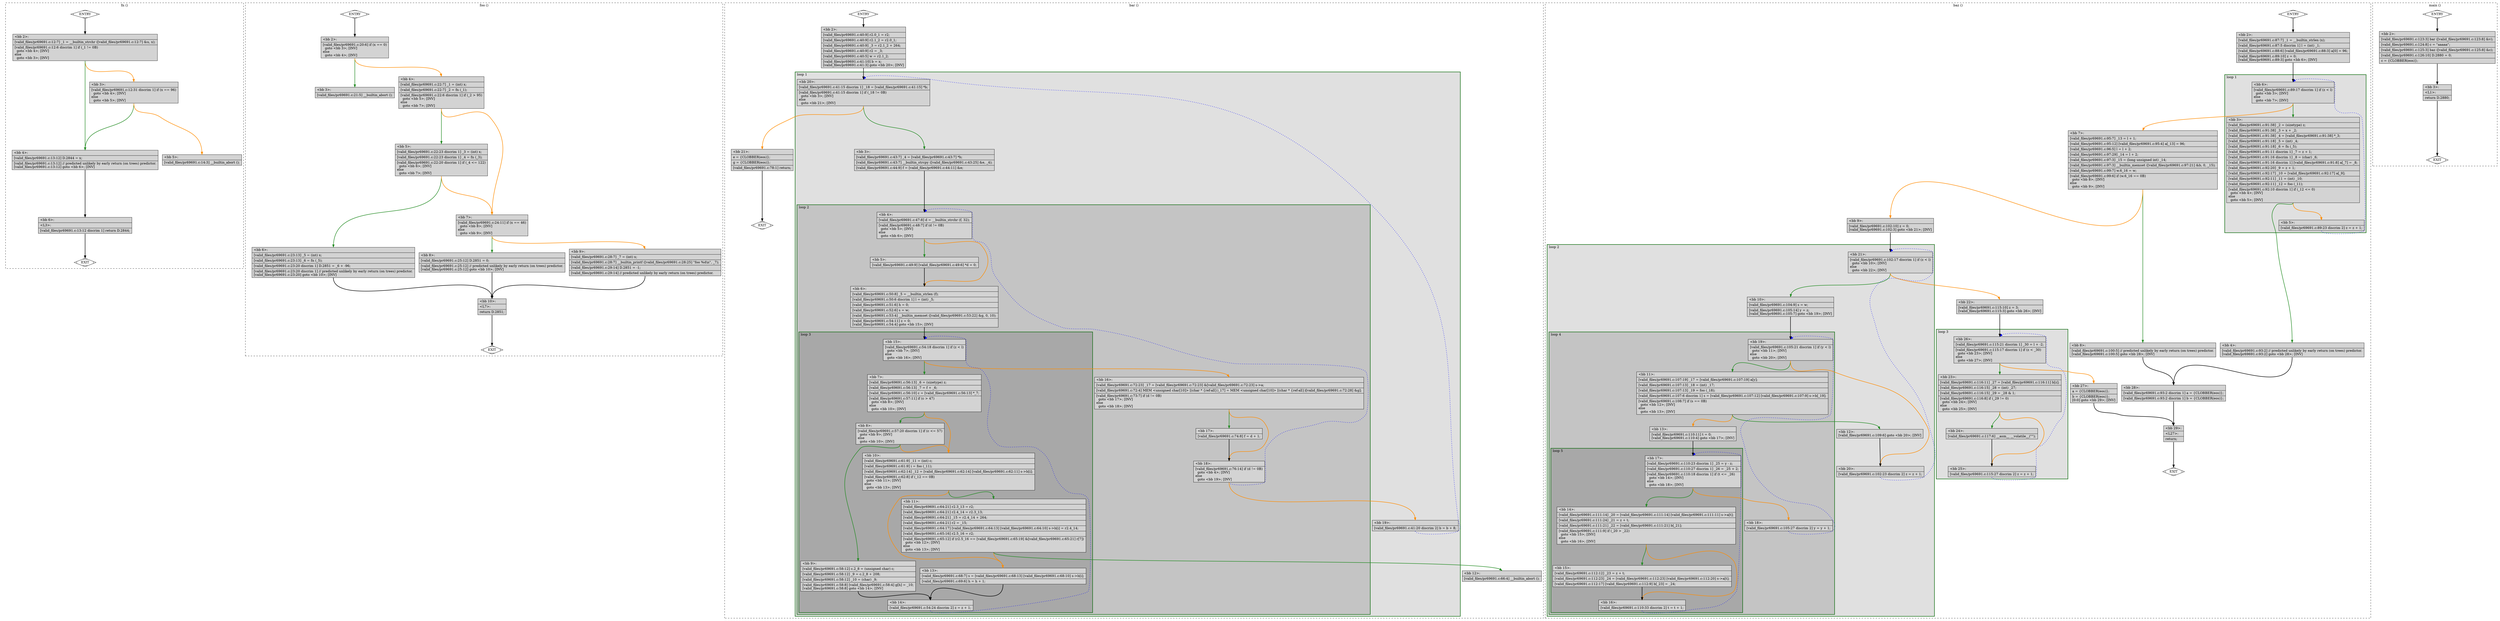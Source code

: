 digraph "a-pr69691.c.015t.cfg" {
overlap=false;
subgraph "cluster_fn" {
	style="dashed";
	color="black";
	label="fn ()";
	fn_0_basic_block_0 [shape=Mdiamond,style=filled,fillcolor=white,label="ENTRY"];

	fn_0_basic_block_1 [shape=Mdiamond,style=filled,fillcolor=white,label="EXIT"];

	fn_0_basic_block_2 [shape=record,style=filled,fillcolor=lightgrey,label="{\<bb\ 2\>:\l\
|[valid_files/pr69691.c:12:7]\ _1\ =\ __builtin_strchr\ ([valid_files/pr69691.c:12:7]\ &u,\ x);\l\
|[valid_files/pr69691.c:12:6\ discrim\ 1]\ if\ (_1\ !=\ 0B)\l\
\ \ goto\ \<bb\ 4\>;\ [INV]\l\
else\l\
\ \ goto\ \<bb\ 3\>;\ [INV]\l\
}"];

	fn_0_basic_block_3 [shape=record,style=filled,fillcolor=lightgrey,label="{\<bb\ 3\>:\l\
|[valid_files/pr69691.c:12:31\ discrim\ 1]\ if\ (x\ ==\ 96)\l\
\ \ goto\ \<bb\ 4\>;\ [INV]\l\
else\l\
\ \ goto\ \<bb\ 5\>;\ [INV]\l\
}"];

	fn_0_basic_block_4 [shape=record,style=filled,fillcolor=lightgrey,label="{\<bb\ 4\>:\l\
|[valid_files/pr69691.c:13:12]\ D.2844\ =\ x;\l\
|[valid_files/pr69691.c:13:12]\ //\ predicted\ unlikely\ by\ early\ return\ (on\ trees)\ predictor.\l\
[valid_files/pr69691.c:13:12]\ goto\ \<bb\ 6\>;\ [INV]\l\
}"];

	fn_0_basic_block_5 [shape=record,style=filled,fillcolor=lightgrey,label="{\<bb\ 5\>:\l\
|[valid_files/pr69691.c:14:3]\ __builtin_abort\ ();\l\
}"];

	fn_0_basic_block_6 [shape=record,style=filled,fillcolor=lightgrey,label="{\<bb\ 6\>:\l\
|\<L3\>:\l\
|[valid_files/pr69691.c:13:12\ discrim\ 1]\ return\ D.2844;\l\
}"];

	fn_0_basic_block_0:s -> fn_0_basic_block_2:n [style="solid,bold",color=black,weight=100,constraint=true];
	fn_0_basic_block_2:s -> fn_0_basic_block_4:n [style="solid,bold",color=forestgreen,weight=10,constraint=true];
	fn_0_basic_block_2:s -> fn_0_basic_block_3:n [style="solid,bold",color=darkorange,weight=10,constraint=true];
	fn_0_basic_block_3:s -> fn_0_basic_block_4:n [style="solid,bold",color=forestgreen,weight=10,constraint=true];
	fn_0_basic_block_3:s -> fn_0_basic_block_5:n [style="solid,bold",color=darkorange,weight=10,constraint=true];
	fn_0_basic_block_4:s -> fn_0_basic_block_6:n [style="solid,bold",color=black,weight=100,constraint=true];
	fn_0_basic_block_6:s -> fn_0_basic_block_1:n [style="solid,bold",color=black,weight=10,constraint=true];
	fn_0_basic_block_0:s -> fn_0_basic_block_1:n [style="invis",constraint=true];
}
subgraph "cluster_foo" {
	style="dashed";
	color="black";
	label="foo ()";
	fn_1_basic_block_0 [shape=Mdiamond,style=filled,fillcolor=white,label="ENTRY"];

	fn_1_basic_block_1 [shape=Mdiamond,style=filled,fillcolor=white,label="EXIT"];

	fn_1_basic_block_2 [shape=record,style=filled,fillcolor=lightgrey,label="{\<bb\ 2\>:\l\
|[valid_files/pr69691.c:20:6]\ if\ (x\ ==\ 0)\l\
\ \ goto\ \<bb\ 3\>;\ [INV]\l\
else\l\
\ \ goto\ \<bb\ 4\>;\ [INV]\l\
}"];

	fn_1_basic_block_3 [shape=record,style=filled,fillcolor=lightgrey,label="{\<bb\ 3\>:\l\
|[valid_files/pr69691.c:21:5]\ __builtin_abort\ ();\l\
}"];

	fn_1_basic_block_4 [shape=record,style=filled,fillcolor=lightgrey,label="{\<bb\ 4\>:\l\
|[valid_files/pr69691.c:22:7]\ _1\ =\ (int)\ x;\l\
|[valid_files/pr69691.c:22:7]\ _2\ =\ fn\ (_1);\l\
|[valid_files/pr69691.c:22:6\ discrim\ 1]\ if\ (_2\ \>\ 95)\l\
\ \ goto\ \<bb\ 5\>;\ [INV]\l\
else\l\
\ \ goto\ \<bb\ 7\>;\ [INV]\l\
}"];

	fn_1_basic_block_5 [shape=record,style=filled,fillcolor=lightgrey,label="{\<bb\ 5\>:\l\
|[valid_files/pr69691.c:22:23\ discrim\ 1]\ _3\ =\ (int)\ x;\l\
|[valid_files/pr69691.c:22:23\ discrim\ 1]\ _4\ =\ fn\ (_3);\l\
|[valid_files/pr69691.c:22:20\ discrim\ 1]\ if\ (_4\ \<=\ 122)\l\
\ \ goto\ \<bb\ 6\>;\ [INV]\l\
else\l\
\ \ goto\ \<bb\ 7\>;\ [INV]\l\
}"];

	fn_1_basic_block_6 [shape=record,style=filled,fillcolor=lightgrey,label="{\<bb\ 6\>:\l\
|[valid_files/pr69691.c:23:13]\ _5\ =\ (int)\ x;\l\
|[valid_files/pr69691.c:23:13]\ _6\ =\ fn\ (_5);\l\
|[valid_files/pr69691.c:23:20\ discrim\ 1]\ D.2851\ =\ _6\ +\ -96;\l\
|[valid_files/pr69691.c:23:20\ discrim\ 1]\ //\ predicted\ unlikely\ by\ early\ return\ (on\ trees)\ predictor.\l\
[valid_files/pr69691.c:23:20]\ goto\ \<bb\ 10\>;\ [INV]\l\
}"];

	fn_1_basic_block_7 [shape=record,style=filled,fillcolor=lightgrey,label="{\<bb\ 7\>:\l\
|[valid_files/pr69691.c:24:11]\ if\ (x\ ==\ 46)\l\
\ \ goto\ \<bb\ 8\>;\ [INV]\l\
else\l\
\ \ goto\ \<bb\ 9\>;\ [INV]\l\
}"];

	fn_1_basic_block_8 [shape=record,style=filled,fillcolor=lightgrey,label="{\<bb\ 8\>:\l\
|[valid_files/pr69691.c:25:12]\ D.2851\ =\ 0;\l\
|[valid_files/pr69691.c:25:12]\ //\ predicted\ unlikely\ by\ early\ return\ (on\ trees)\ predictor.\l\
[valid_files/pr69691.c:25:12]\ goto\ \<bb\ 10\>;\ [INV]\l\
}"];

	fn_1_basic_block_9 [shape=record,style=filled,fillcolor=lightgrey,label="{\<bb\ 9\>:\l\
|[valid_files/pr69691.c:28:7]\ _7\ =\ (int)\ x;\l\
|[valid_files/pr69691.c:28:7]\ __builtin_printf\ ([valid_files/pr69691.c:28:25]\ \"foo\ %d\\n\",\ _7);\l\
|[valid_files/pr69691.c:29:14]\ D.2851\ =\ -1;\l\
|[valid_files/pr69691.c:29:14]\ //\ predicted\ unlikely\ by\ early\ return\ (on\ trees)\ predictor.\l\
}"];

	fn_1_basic_block_10 [shape=record,style=filled,fillcolor=lightgrey,label="{\<bb\ 10\>:\l\
|\<L7\>:\l\
|return\ D.2851;\l\
}"];

	fn_1_basic_block_0:s -> fn_1_basic_block_2:n [style="solid,bold",color=black,weight=100,constraint=true];
	fn_1_basic_block_2:s -> fn_1_basic_block_3:n [style="solid,bold",color=forestgreen,weight=10,constraint=true];
	fn_1_basic_block_2:s -> fn_1_basic_block_4:n [style="solid,bold",color=darkorange,weight=10,constraint=true];
	fn_1_basic_block_4:s -> fn_1_basic_block_5:n [style="solid,bold",color=forestgreen,weight=10,constraint=true];
	fn_1_basic_block_4:s -> fn_1_basic_block_7:n [style="solid,bold",color=darkorange,weight=10,constraint=true];
	fn_1_basic_block_5:s -> fn_1_basic_block_6:n [style="solid,bold",color=forestgreen,weight=10,constraint=true];
	fn_1_basic_block_5:s -> fn_1_basic_block_7:n [style="solid,bold",color=darkorange,weight=10,constraint=true];
	fn_1_basic_block_6:s -> fn_1_basic_block_10:n [style="solid,bold",color=black,weight=100,constraint=true];
	fn_1_basic_block_7:s -> fn_1_basic_block_8:n [style="solid,bold",color=forestgreen,weight=10,constraint=true];
	fn_1_basic_block_7:s -> fn_1_basic_block_9:n [style="solid,bold",color=darkorange,weight=10,constraint=true];
	fn_1_basic_block_8:s -> fn_1_basic_block_10:n [style="solid,bold",color=black,weight=100,constraint=true];
	fn_1_basic_block_9:s -> fn_1_basic_block_10:n [style="solid,bold",color=black,weight=100,constraint=true];
	fn_1_basic_block_10:s -> fn_1_basic_block_1:n [style="solid,bold",color=black,weight=10,constraint=true];
	fn_1_basic_block_0:s -> fn_1_basic_block_1:n [style="invis",constraint=true];
}
subgraph "cluster_bar" {
	style="dashed";
	color="black";
	label="bar ()";
	subgraph cluster_2_1 {
	style="filled";
	color="darkgreen";
	fillcolor="grey88";
	label="loop 1";
	labeljust=l;
	penwidth=2;
	subgraph cluster_2_2 {
	style="filled";
	color="darkgreen";
	fillcolor="grey77";
	label="loop 2";
	labeljust=l;
	penwidth=2;
	subgraph cluster_2_3 {
	style="filled";
	color="darkgreen";
	fillcolor="grey66";
	label="loop 3";
	labeljust=l;
	penwidth=2;
	fn_2_basic_block_15 [shape=record,style=filled,fillcolor=lightgrey,label="{\<bb\ 15\>:\l\
|[valid_files/pr69691.c:54:18\ discrim\ 1]\ if\ (z\ \<\ l)\l\
\ \ goto\ \<bb\ 7\>;\ [INV]\l\
else\l\
\ \ goto\ \<bb\ 16\>;\ [INV]\l\
}"];

	fn_2_basic_block_7 [shape=record,style=filled,fillcolor=lightgrey,label="{\<bb\ 7\>:\l\
|[valid_files/pr69691.c:56:13]\ _6\ =\ (sizetype)\ z;\l\
|[valid_files/pr69691.c:56:13]\ _7\ =\ f\ +\ _6;\l\
|[valid_files/pr69691.c:56:10]\ c\ =\ [valid_files/pr69691.c:56:13]\ *_7;\l\
|[valid_files/pr69691.c:57:11]\ if\ (c\ \>\ 47)\l\
\ \ goto\ \<bb\ 8\>;\ [INV]\l\
else\l\
\ \ goto\ \<bb\ 10\>;\ [INV]\l\
}"];

	fn_2_basic_block_8 [shape=record,style=filled,fillcolor=lightgrey,label="{\<bb\ 8\>:\l\
|[valid_files/pr69691.c:57:20\ discrim\ 1]\ if\ (c\ \<=\ 57)\l\
\ \ goto\ \<bb\ 9\>;\ [INV]\l\
else\l\
\ \ goto\ \<bb\ 10\>;\ [INV]\l\
}"];

	fn_2_basic_block_10 [shape=record,style=filled,fillcolor=lightgrey,label="{\<bb\ 10\>:\l\
|[valid_files/pr69691.c:61:9]\ _11\ =\ (int)\ c;\l\
|[valid_files/pr69691.c:61:9]\ i\ =\ foo\ (_11);\l\
|[valid_files/pr69691.c:62:14]\ _12\ =\ [valid_files/pr69691.c:62:14]\ [valid_files/pr69691.c:62:11]\ s-\>b[i];\l\
|[valid_files/pr69691.c:62:8]\ if\ (_12\ ==\ 0B)\l\
\ \ goto\ \<bb\ 11\>;\ [INV]\l\
else\l\
\ \ goto\ \<bb\ 13\>;\ [INV]\l\
}"];

	fn_2_basic_block_9 [shape=record,style=filled,fillcolor=lightgrey,label="{\<bb\ 9\>:\l\
|[valid_files/pr69691.c:58:12]\ c.2_8\ =\ (unsigned\ char)\ c;\l\
|[valid_files/pr69691.c:58:12]\ _9\ =\ c.2_8\ +\ 208;\l\
|[valid_files/pr69691.c:58:12]\ _10\ =\ (char)\ _9;\l\
|[valid_files/pr69691.c:58:8]\ [valid_files/pr69691.c:58:4]\ g[h]\ =\ _10;\l\
[valid_files/pr69691.c:58:8]\ goto\ \<bb\ 14\>;\ [INV]\l\
}"];

	fn_2_basic_block_11 [shape=record,style=filled,fillcolor=lightgrey,label="{\<bb\ 11\>:\l\
|[valid_files/pr69691.c:64:21]\ r2.3_13\ =\ r2;\l\
|[valid_files/pr69691.c:64:21]\ r2.4_14\ =\ r2.3_13;\l\
|[valid_files/pr69691.c:64:21]\ _15\ =\ r2.4_14\ +\ 264;\l\
|[valid_files/pr69691.c:64:21]\ r2\ =\ _15;\l\
|[valid_files/pr69691.c:64:17]\ [valid_files/pr69691.c:64:13]\ [valid_files/pr69691.c:64:10]\ s-\>b[i]\ =\ r2.4_14;\l\
|[valid_files/pr69691.c:65:16]\ r2.5_16\ =\ r2;\l\
|[valid_files/pr69691.c:65:12]\ if\ (r2.5_16\ ==\ [valid_files/pr69691.c:65:19]\ &[valid_files/pr69691.c:65:21]\ r[7])\l\
\ \ goto\ \<bb\ 12\>;\ [INV]\l\
else\l\
\ \ goto\ \<bb\ 13\>;\ [INV]\l\
}"];

	fn_2_basic_block_13 [shape=record,style=filled,fillcolor=lightgrey,label="{\<bb\ 13\>:\l\
|[valid_files/pr69691.c:68:7]\ s\ =\ [valid_files/pr69691.c:68:13]\ [valid_files/pr69691.c:68:10]\ s-\>b[i];\l\
|[valid_files/pr69691.c:69:6]\ h\ =\ h\ +\ 1;\l\
}"];

	fn_2_basic_block_14 [shape=record,style=filled,fillcolor=lightgrey,label="{\<bb\ 14\>:\l\
|[valid_files/pr69691.c:54:24\ discrim\ 2]\ z\ =\ z\ +\ 1;\l\
}"];

	}
	fn_2_basic_block_4 [shape=record,style=filled,fillcolor=lightgrey,label="{\<bb\ 4\>:\l\
|[valid_files/pr69691.c:47:8]\ d\ =\ __builtin_strchr\ (f,\ 32);\l\
|[valid_files/pr69691.c:48:7]\ if\ (d\ !=\ 0B)\l\
\ \ goto\ \<bb\ 5\>;\ [INV]\l\
else\l\
\ \ goto\ \<bb\ 6\>;\ [INV]\l\
}"];

	fn_2_basic_block_5 [shape=record,style=filled,fillcolor=lightgrey,label="{\<bb\ 5\>:\l\
|[valid_files/pr69691.c:49:9]\ [valid_files/pr69691.c:49:6]\ *d\ =\ 0;\l\
}"];

	fn_2_basic_block_6 [shape=record,style=filled,fillcolor=lightgrey,label="{\<bb\ 6\>:\l\
|[valid_files/pr69691.c:50:8]\ _5\ =\ __builtin_strlen\ (f);\l\
|[valid_files/pr69691.c:50:6\ discrim\ 1]\ l\ =\ (int)\ _5;\l\
|[valid_files/pr69691.c:51:6]\ h\ =\ 0;\l\
|[valid_files/pr69691.c:52:6]\ s\ =\ w;\l\
|[valid_files/pr69691.c:53:4]\ __builtin_memset\ ([valid_files/pr69691.c:53:22]\ &g,\ 0,\ 10);\l\
|[valid_files/pr69691.c:54:11]\ z\ =\ 0;\l\
[valid_files/pr69691.c:54:4]\ goto\ \<bb\ 15\>;\ [INV]\l\
}"];

	fn_2_basic_block_16 [shape=record,style=filled,fillcolor=lightgrey,label="{\<bb\ 16\>:\l\
|[valid_files/pr69691.c:72:23]\ _17\ =\ [valid_files/pr69691.c:72:23]\ &[valid_files/pr69691.c:72:23]\ s-\>a;\l\
|[valid_files/pr69691.c:72:4]\ MEM\ \<unsigned\ char[10]\>\ [(char\ *\ \{ref-all\})_17]\ =\ MEM\ \<unsigned\ char[10]\>\ [(char\ *\ \{ref-all\})[valid_files/pr69691.c:72:28]\ &g];\l\
|[valid_files/pr69691.c:73:7]\ if\ (d\ !=\ 0B)\l\
\ \ goto\ \<bb\ 17\>;\ [INV]\l\
else\l\
\ \ goto\ \<bb\ 18\>;\ [INV]\l\
}"];

	fn_2_basic_block_17 [shape=record,style=filled,fillcolor=lightgrey,label="{\<bb\ 17\>:\l\
|[valid_files/pr69691.c:74:8]\ f\ =\ d\ +\ 1;\l\
}"];

	fn_2_basic_block_18 [shape=record,style=filled,fillcolor=lightgrey,label="{\<bb\ 18\>:\l\
|[valid_files/pr69691.c:76:14]\ if\ (d\ !=\ 0B)\l\
\ \ goto\ \<bb\ 4\>;\ [INV]\l\
else\l\
\ \ goto\ \<bb\ 19\>;\ [INV]\l\
}"];

	}
	fn_2_basic_block_20 [shape=record,style=filled,fillcolor=lightgrey,label="{\<bb\ 20\>:\l\
|[valid_files/pr69691.c:41:15\ discrim\ 1]\ _18\ =\ [valid_files/pr69691.c:41:15]\ *b;\l\
|[valid_files/pr69691.c:41:15\ discrim\ 1]\ if\ (_18\ !=\ 0B)\l\
\ \ goto\ \<bb\ 3\>;\ [INV]\l\
else\l\
\ \ goto\ \<bb\ 21\>;\ [INV]\l\
}"];

	fn_2_basic_block_3 [shape=record,style=filled,fillcolor=lightgrey,label="{\<bb\ 3\>:\l\
|[valid_files/pr69691.c:43:7]\ _4\ =\ [valid_files/pr69691.c:43:7]\ *b;\l\
|[valid_files/pr69691.c:43:7]\ __builtin_strcpy\ ([valid_files/pr69691.c:43:25]\ &e,\ _4);\l\
|[valid_files/pr69691.c:44:9]\ f\ =\ [valid_files/pr69691.c:44:11]\ &e;\l\
}"];

	fn_2_basic_block_19 [shape=record,style=filled,fillcolor=lightgrey,label="{\<bb\ 19\>:\l\
|[valid_files/pr69691.c:41:20\ discrim\ 2]\ b\ =\ b\ +\ 8;\l\
}"];

	}
	fn_2_basic_block_0 [shape=Mdiamond,style=filled,fillcolor=white,label="ENTRY"];

	fn_2_basic_block_1 [shape=Mdiamond,style=filled,fillcolor=white,label="EXIT"];

	fn_2_basic_block_2 [shape=record,style=filled,fillcolor=lightgrey,label="{\<bb\ 2\>:\l\
|[valid_files/pr69691.c:40:9]\ r2.0_1\ =\ r2;\l\
|[valid_files/pr69691.c:40:9]\ r2.1_2\ =\ r2.0_1;\l\
|[valid_files/pr69691.c:40:9]\ _3\ =\ r2.1_2\ +\ 264;\l\
|[valid_files/pr69691.c:40:9]\ r2\ =\ _3;\l\
|[valid_files/pr69691.c:40:5]\ w\ =\ r2.1_2;\l\
|[valid_files/pr69691.c:41:10]\ b\ =\ x;\l\
[valid_files/pr69691.c:41:3]\ goto\ \<bb\ 20\>;\ [INV]\l\
}"];

	fn_2_basic_block_12 [shape=record,style=filled,fillcolor=lightgrey,label="{\<bb\ 12\>:\l\
|[valid_files/pr69691.c:66:4]\ __builtin_abort\ ();\l\
}"];

	fn_2_basic_block_21 [shape=record,style=filled,fillcolor=lightgrey,label="{\<bb\ 21\>:\l\
|e\ =\ \{CLOBBER(eos)\};\l\
|g\ =\ \{CLOBBER(eos)\};\l\
|[valid_files/pr69691.c:78:1]\ return;\l\
}"];

	fn_2_basic_block_0:s -> fn_2_basic_block_2:n [style="solid,bold",color=black,weight=100,constraint=true];
	fn_2_basic_block_2:s -> fn_2_basic_block_20:n [style="solid,bold",color=black,weight=100,constraint=true];
	fn_2_basic_block_3:s -> fn_2_basic_block_4:n [style="solid,bold",color=black,weight=100,constraint=true];
	fn_2_basic_block_4:s -> fn_2_basic_block_5:n [style="solid,bold",color=forestgreen,weight=10,constraint=true];
	fn_2_basic_block_4:s -> fn_2_basic_block_6:n [style="solid,bold",color=darkorange,weight=10,constraint=true];
	fn_2_basic_block_5:s -> fn_2_basic_block_6:n [style="solid,bold",color=black,weight=100,constraint=true];
	fn_2_basic_block_6:s -> fn_2_basic_block_15:n [style="solid,bold",color=black,weight=100,constraint=true];
	fn_2_basic_block_7:s -> fn_2_basic_block_8:n [style="solid,bold",color=forestgreen,weight=10,constraint=true];
	fn_2_basic_block_7:s -> fn_2_basic_block_10:n [style="solid,bold",color=darkorange,weight=10,constraint=true];
	fn_2_basic_block_8:s -> fn_2_basic_block_9:n [style="solid,bold",color=forestgreen,weight=10,constraint=true];
	fn_2_basic_block_8:s -> fn_2_basic_block_10:n [style="solid,bold",color=darkorange,weight=10,constraint=true];
	fn_2_basic_block_9:s -> fn_2_basic_block_14:n [style="solid,bold",color=black,weight=100,constraint=true];
	fn_2_basic_block_10:s -> fn_2_basic_block_11:n [style="solid,bold",color=forestgreen,weight=10,constraint=true];
	fn_2_basic_block_10:s -> fn_2_basic_block_13:n [style="solid,bold",color=darkorange,weight=10,constraint=true];
	fn_2_basic_block_11:s -> fn_2_basic_block_12:n [style="solid,bold",color=forestgreen,weight=10,constraint=true];
	fn_2_basic_block_11:s -> fn_2_basic_block_13:n [style="solid,bold",color=darkorange,weight=10,constraint=true];
	fn_2_basic_block_13:s -> fn_2_basic_block_14:n [style="solid,bold",color=black,weight=100,constraint=true];
	fn_2_basic_block_14:s -> fn_2_basic_block_15:n [style="dotted,bold",color=blue,weight=10,constraint=false];
	fn_2_basic_block_15:s -> fn_2_basic_block_7:n [style="solid,bold",color=forestgreen,weight=10,constraint=true];
	fn_2_basic_block_15:s -> fn_2_basic_block_16:n [style="solid,bold",color=darkorange,weight=10,constraint=true];
	fn_2_basic_block_16:s -> fn_2_basic_block_17:n [style="solid,bold",color=forestgreen,weight=10,constraint=true];
	fn_2_basic_block_16:s -> fn_2_basic_block_18:n [style="solid,bold",color=darkorange,weight=10,constraint=true];
	fn_2_basic_block_17:s -> fn_2_basic_block_18:n [style="solid,bold",color=black,weight=100,constraint=true];
	fn_2_basic_block_18:s -> fn_2_basic_block_4:n [style="dotted,bold",color=blue,weight=10,constraint=false];
	fn_2_basic_block_18:s -> fn_2_basic_block_19:n [style="solid,bold",color=darkorange,weight=10,constraint=true];
	fn_2_basic_block_19:s -> fn_2_basic_block_20:n [style="dotted,bold",color=blue,weight=10,constraint=false];
	fn_2_basic_block_20:s -> fn_2_basic_block_3:n [style="solid,bold",color=forestgreen,weight=10,constraint=true];
	fn_2_basic_block_20:s -> fn_2_basic_block_21:n [style="solid,bold",color=darkorange,weight=10,constraint=true];
	fn_2_basic_block_21:s -> fn_2_basic_block_1:n [style="solid,bold",color=black,weight=10,constraint=true];
	fn_2_basic_block_0:s -> fn_2_basic_block_1:n [style="invis",constraint=true];
}
subgraph "cluster_baz" {
	style="dashed";
	color="black";
	label="baz ()";
	subgraph cluster_3_3 {
	style="filled";
	color="darkgreen";
	fillcolor="grey88";
	label="loop 3";
	labeljust=l;
	penwidth=2;
	fn_3_basic_block_26 [shape=record,style=filled,fillcolor=lightgrey,label="{\<bb\ 26\>:\l\
|[valid_files/pr69691.c:115:21\ discrim\ 1]\ _30\ =\ l\ +\ -2;\l\
|[valid_files/pr69691.c:115:17\ discrim\ 1]\ if\ (z\ \<\ _30)\l\
\ \ goto\ \<bb\ 23\>;\ [INV]\l\
else\l\
\ \ goto\ \<bb\ 27\>;\ [INV]\l\
}"];

	fn_3_basic_block_23 [shape=record,style=filled,fillcolor=lightgrey,label="{\<bb\ 23\>:\l\
|[valid_files/pr69691.c:116:11]\ _27\ =\ [valid_files/pr69691.c:116:11]\ b[z];\l\
|[valid_files/pr69691.c:116:15]\ _28\ =\ (int)\ _27;\l\
|[valid_files/pr69691.c:116:15]\ _29\ =\ _28\ &\ 1;\l\
|[valid_files/pr69691.c:116:8]\ if\ (_29\ !=\ 0)\l\
\ \ goto\ \<bb\ 24\>;\ [INV]\l\
else\l\
\ \ goto\ \<bb\ 25\>;\ [INV]\l\
}"];

	fn_3_basic_block_24 [shape=record,style=filled,fillcolor=lightgrey,label="{\<bb\ 24\>:\l\
|[valid_files/pr69691.c:117:6]\ __asm__\ __volatile__(\"\");\l\
}"];

	fn_3_basic_block_25 [shape=record,style=filled,fillcolor=lightgrey,label="{\<bb\ 25\>:\l\
|[valid_files/pr69691.c:115:27\ discrim\ 2]\ z\ =\ z\ +\ 1;\l\
}"];

	}
	subgraph cluster_3_2 {
	style="filled";
	color="darkgreen";
	fillcolor="grey88";
	label="loop 2";
	labeljust=l;
	penwidth=2;
	subgraph cluster_3_4 {
	style="filled";
	color="darkgreen";
	fillcolor="grey77";
	label="loop 4";
	labeljust=l;
	penwidth=2;
	subgraph cluster_3_5 {
	style="filled";
	color="darkgreen";
	fillcolor="grey66";
	label="loop 5";
	labeljust=l;
	penwidth=2;
	fn_3_basic_block_17 [shape=record,style=filled,fillcolor=lightgrey,label="{\<bb\ 17\>:\l\
|[valid_files/pr69691.c:110:23\ discrim\ 1]\ _25\ =\ y\ -\ z;\l\
|[valid_files/pr69691.c:110:27\ discrim\ 1]\ _26\ =\ _25\ +\ 2;\l\
|[valid_files/pr69691.c:110:18\ discrim\ 1]\ if\ (t\ \<=\ _26)\l\
\ \ goto\ \<bb\ 14\>;\ [INV]\l\
else\l\
\ \ goto\ \<bb\ 18\>;\ [INV]\l\
}"];

	fn_3_basic_block_14 [shape=record,style=filled,fillcolor=lightgrey,label="{\<bb\ 14\>:\l\
|[valid_files/pr69691.c:111:14]\ _20\ =\ [valid_files/pr69691.c:111:14]\ [valid_files/pr69691.c:111:11]\ s-\>a[t];\l\
|[valid_files/pr69691.c:111:24]\ _21\ =\ z\ +\ t;\l\
|[valid_files/pr69691.c:111:21]\ _22\ =\ [valid_files/pr69691.c:111:21]\ b[_21];\l\
|[valid_files/pr69691.c:111:9]\ if\ (_20\ \>\ _22)\l\
\ \ goto\ \<bb\ 15\>;\ [INV]\l\
else\l\
\ \ goto\ \<bb\ 16\>;\ [INV]\l\
}"];

	fn_3_basic_block_15 [shape=record,style=filled,fillcolor=lightgrey,label="{\<bb\ 15\>:\l\
|[valid_files/pr69691.c:112:12]\ _23\ =\ z\ +\ t;\l\
|[valid_files/pr69691.c:112:23]\ _24\ =\ [valid_files/pr69691.c:112:23]\ [valid_files/pr69691.c:112:20]\ s-\>a[t];\l\
|[valid_files/pr69691.c:112:17]\ [valid_files/pr69691.c:112:9]\ b[_23]\ =\ _24;\l\
}"];

	fn_3_basic_block_16 [shape=record,style=filled,fillcolor=lightgrey,label="{\<bb\ 16\>:\l\
|[valid_files/pr69691.c:110:33\ discrim\ 2]\ t\ =\ t\ +\ 1;\l\
}"];

	}
	fn_3_basic_block_19 [shape=record,style=filled,fillcolor=lightgrey,label="{\<bb\ 19\>:\l\
|[valid_files/pr69691.c:105:21\ discrim\ 1]\ if\ (y\ \<\ l)\l\
\ \ goto\ \<bb\ 11\>;\ [INV]\l\
else\l\
\ \ goto\ \<bb\ 20\>;\ [INV]\l\
}"];

	fn_3_basic_block_11 [shape=record,style=filled,fillcolor=lightgrey,label="{\<bb\ 11\>:\l\
|[valid_files/pr69691.c:107:19]\ _17\ =\ [valid_files/pr69691.c:107:19]\ a[y];\l\
|[valid_files/pr69691.c:107:13]\ _18\ =\ (int)\ _17;\l\
|[valid_files/pr69691.c:107:13]\ _19\ =\ foo\ (_18);\l\
|[valid_files/pr69691.c:107:6\ discrim\ 1]\ s\ =\ [valid_files/pr69691.c:107:12]\ [valid_files/pr69691.c:107:9]\ s-\>b[_19];\l\
|[valid_files/pr69691.c:108:7]\ if\ (s\ ==\ 0B)\l\
\ \ goto\ \<bb\ 12\>;\ [INV]\l\
else\l\
\ \ goto\ \<bb\ 13\>;\ [INV]\l\
}"];

	fn_3_basic_block_13 [shape=record,style=filled,fillcolor=lightgrey,label="{\<bb\ 13\>:\l\
|[valid_files/pr69691.c:110:11]\ t\ =\ 0;\l\
[valid_files/pr69691.c:110:4]\ goto\ \<bb\ 17\>;\ [INV]\l\
}"];

	fn_3_basic_block_18 [shape=record,style=filled,fillcolor=lightgrey,label="{\<bb\ 18\>:\l\
|[valid_files/pr69691.c:105:27\ discrim\ 2]\ y\ =\ y\ +\ 1;\l\
}"];

	}
	fn_3_basic_block_21 [shape=record,style=filled,fillcolor=lightgrey,label="{\<bb\ 21\>:\l\
|[valid_files/pr69691.c:102:17\ discrim\ 1]\ if\ (z\ \<\ l)\l\
\ \ goto\ \<bb\ 10\>;\ [INV]\l\
else\l\
\ \ goto\ \<bb\ 22\>;\ [INV]\l\
}"];

	fn_3_basic_block_10 [shape=record,style=filled,fillcolor=lightgrey,label="{\<bb\ 10\>:\l\
|[valid_files/pr69691.c:104:9]\ s\ =\ w;\l\
|[valid_files/pr69691.c:105:14]\ y\ =\ z;\l\
[valid_files/pr69691.c:105:7]\ goto\ \<bb\ 19\>;\ [INV]\l\
}"];

	fn_3_basic_block_20 [shape=record,style=filled,fillcolor=lightgrey,label="{\<bb\ 20\>:\l\
|[valid_files/pr69691.c:102:23\ discrim\ 2]\ z\ =\ z\ +\ 1;\l\
}"];

	fn_3_basic_block_12 [shape=record,style=filled,fillcolor=lightgrey,label="{\<bb\ 12\>:\l\
[valid_files/pr69691.c:109:6]\ goto\ \<bb\ 20\>;\ [INV]\l\
}"];

	}
	subgraph cluster_3_1 {
	style="filled";
	color="darkgreen";
	fillcolor="grey88";
	label="loop 1";
	labeljust=l;
	penwidth=2;
	fn_3_basic_block_6 [shape=record,style=filled,fillcolor=lightgrey,label="{\<bb\ 6\>:\l\
|[valid_files/pr69691.c:89:17\ discrim\ 1]\ if\ (z\ \<\ l)\l\
\ \ goto\ \<bb\ 3\>;\ [INV]\l\
else\l\
\ \ goto\ \<bb\ 7\>;\ [INV]\l\
}"];

	fn_3_basic_block_3 [shape=record,style=filled,fillcolor=lightgrey,label="{\<bb\ 3\>:\l\
|[valid_files/pr69691.c:91:38]\ _2\ =\ (sizetype)\ z;\l\
|[valid_files/pr69691.c:91:38]\ _3\ =\ x\ +\ _2;\l\
|[valid_files/pr69691.c:91:38]\ _4\ =\ [valid_files/pr69691.c:91:38]\ *_3;\l\
|[valid_files/pr69691.c:91:18]\ _5\ =\ (int)\ _4;\l\
|[valid_files/pr69691.c:91:18]\ _6\ =\ fn\ (_5);\l\
|[valid_files/pr69691.c:91:11\ discrim\ 1]\ _7\ =\ z\ +\ 1;\l\
|[valid_files/pr69691.c:91:16\ discrim\ 1]\ _8\ =\ (char)\ _6;\l\
|[valid_files/pr69691.c:91:16\ discrim\ 1]\ [valid_files/pr69691.c:91:8]\ a[_7]\ =\ _8;\l\
|[valid_files/pr69691.c:92:20]\ _9\ =\ z\ +\ 1;\l\
|[valid_files/pr69691.c:92:17]\ _10\ =\ [valid_files/pr69691.c:92:17]\ a[_9];\l\
|[valid_files/pr69691.c:92:11]\ _11\ =\ (int)\ _10;\l\
|[valid_files/pr69691.c:92:11]\ _12\ =\ foo\ (_11);\l\
|[valid_files/pr69691.c:92:10\ discrim\ 1]\ if\ (_12\ \<=\ 0)\l\
\ \ goto\ \<bb\ 4\>;\ [INV]\l\
else\l\
\ \ goto\ \<bb\ 5\>;\ [INV]\l\
}"];

	fn_3_basic_block_5 [shape=record,style=filled,fillcolor=lightgrey,label="{\<bb\ 5\>:\l\
|[valid_files/pr69691.c:89:23\ discrim\ 2]\ z\ =\ z\ +\ 1;\l\
}"];

	}
	fn_3_basic_block_0 [shape=Mdiamond,style=filled,fillcolor=white,label="ENTRY"];

	fn_3_basic_block_1 [shape=Mdiamond,style=filled,fillcolor=white,label="EXIT"];

	fn_3_basic_block_2 [shape=record,style=filled,fillcolor=lightgrey,label="{\<bb\ 2\>:\l\
|[valid_files/pr69691.c:87:7]\ _1\ =\ __builtin_strlen\ (x);\l\
|[valid_files/pr69691.c:87:5\ discrim\ 1]\ l\ =\ (int)\ _1;\l\
|[valid_files/pr69691.c:88:6]\ [valid_files/pr69691.c:88:3]\ a[0]\ =\ 96;\l\
|[valid_files/pr69691.c:89:10]\ z\ =\ 0;\l\
[valid_files/pr69691.c:89:3]\ goto\ \<bb\ 6\>;\ [INV]\l\
}"];

	fn_3_basic_block_4 [shape=record,style=filled,fillcolor=lightgrey,label="{\<bb\ 4\>:\l\
|[valid_files/pr69691.c:93:2]\ //\ predicted\ unlikely\ by\ early\ return\ (on\ trees)\ predictor.\l\
[valid_files/pr69691.c:93:2]\ goto\ \<bb\ 28\>;\ [INV]\l\
}"];

	fn_3_basic_block_7 [shape=record,style=filled,fillcolor=lightgrey,label="{\<bb\ 7\>:\l\
|[valid_files/pr69691.c:95:7]\ _13\ =\ l\ +\ 1;\l\
|[valid_files/pr69691.c:95:12]\ [valid_files/pr69691.c:95:4]\ a[_13]\ =\ 96;\l\
|[valid_files/pr69691.c:96:5]\ l\ =\ l\ +\ 2;\l\
|[valid_files/pr69691.c:97:29]\ _14\ =\ l\ +\ 2;\l\
|[valid_files/pr69691.c:97:3]\ _15\ =\ (long\ unsigned\ int)\ _14;\l\
|[valid_files/pr69691.c:97:3]\ __builtin_memset\ ([valid_files/pr69691.c:97:21]\ &b,\ 0,\ _15);\l\
|[valid_files/pr69691.c:99:7]\ w.6_16\ =\ w;\l\
|[valid_files/pr69691.c:99:6]\ if\ (w.6_16\ ==\ 0B)\l\
\ \ goto\ \<bb\ 8\>;\ [INV]\l\
else\l\
\ \ goto\ \<bb\ 9\>;\ [INV]\l\
}"];

	fn_3_basic_block_8 [shape=record,style=filled,fillcolor=lightgrey,label="{\<bb\ 8\>:\l\
|[valid_files/pr69691.c:100:5]\ //\ predicted\ unlikely\ by\ early\ return\ (on\ trees)\ predictor.\l\
[valid_files/pr69691.c:100:5]\ goto\ \<bb\ 28\>;\ [INV]\l\
}"];

	fn_3_basic_block_9 [shape=record,style=filled,fillcolor=lightgrey,label="{\<bb\ 9\>:\l\
|[valid_files/pr69691.c:102:10]\ z\ =\ 0;\l\
[valid_files/pr69691.c:102:3]\ goto\ \<bb\ 21\>;\ [INV]\l\
}"];

	fn_3_basic_block_22 [shape=record,style=filled,fillcolor=lightgrey,label="{\<bb\ 22\>:\l\
|[valid_files/pr69691.c:115:10]\ z\ =\ 3;\l\
[valid_files/pr69691.c:115:3]\ goto\ \<bb\ 26\>;\ [INV]\l\
}"];

	fn_3_basic_block_27 [shape=record,style=filled,fillcolor=lightgrey,label="{\<bb\ 27\>:\l\
|a\ =\ \{CLOBBER(eos)\};\l\
|b\ =\ \{CLOBBER(eos)\};\l\
[0:0]\ goto\ \<bb\ 29\>;\ [INV]\l\
}"];

	fn_3_basic_block_28 [shape=record,style=filled,fillcolor=lightgrey,label="{\<bb\ 28\>:\l\
|[valid_files/pr69691.c:93:2\ discrim\ 1]\ a\ =\ \{CLOBBER(eos)\};\l\
|[valid_files/pr69691.c:93:2\ discrim\ 1]\ b\ =\ \{CLOBBER(eos)\};\l\
}"];

	fn_3_basic_block_29 [shape=record,style=filled,fillcolor=lightgrey,label="{\<bb\ 29\>:\l\
|\<L27\>:\l\
|return;\l\
}"];

	fn_3_basic_block_0:s -> fn_3_basic_block_2:n [style="solid,bold",color=black,weight=100,constraint=true];
	fn_3_basic_block_2:s -> fn_3_basic_block_6:n [style="solid,bold",color=black,weight=100,constraint=true];
	fn_3_basic_block_3:s -> fn_3_basic_block_4:n [style="solid,bold",color=forestgreen,weight=10,constraint=true];
	fn_3_basic_block_3:s -> fn_3_basic_block_5:n [style="solid,bold",color=darkorange,weight=10,constraint=true];
	fn_3_basic_block_4:s -> fn_3_basic_block_28:n [style="solid,bold",color=black,weight=100,constraint=true];
	fn_3_basic_block_5:s -> fn_3_basic_block_6:n [style="dotted,bold",color=blue,weight=10,constraint=false];
	fn_3_basic_block_6:s -> fn_3_basic_block_3:n [style="solid,bold",color=forestgreen,weight=10,constraint=true];
	fn_3_basic_block_6:s -> fn_3_basic_block_7:n [style="solid,bold",color=darkorange,weight=10,constraint=true];
	fn_3_basic_block_7:s -> fn_3_basic_block_8:n [style="solid,bold",color=forestgreen,weight=10,constraint=true];
	fn_3_basic_block_7:s -> fn_3_basic_block_9:n [style="solid,bold",color=darkorange,weight=10,constraint=true];
	fn_3_basic_block_8:s -> fn_3_basic_block_28:n [style="solid,bold",color=black,weight=100,constraint=true];
	fn_3_basic_block_9:s -> fn_3_basic_block_21:n [style="solid,bold",color=black,weight=100,constraint=true];
	fn_3_basic_block_10:s -> fn_3_basic_block_19:n [style="solid,bold",color=black,weight=100,constraint=true];
	fn_3_basic_block_11:s -> fn_3_basic_block_12:n [style="solid,bold",color=forestgreen,weight=10,constraint=true];
	fn_3_basic_block_11:s -> fn_3_basic_block_13:n [style="solid,bold",color=darkorange,weight=10,constraint=true];
	fn_3_basic_block_12:s -> fn_3_basic_block_20:n [style="solid,bold",color=black,weight=100,constraint=true];
	fn_3_basic_block_13:s -> fn_3_basic_block_17:n [style="solid,bold",color=black,weight=100,constraint=true];
	fn_3_basic_block_14:s -> fn_3_basic_block_15:n [style="solid,bold",color=forestgreen,weight=10,constraint=true];
	fn_3_basic_block_14:s -> fn_3_basic_block_16:n [style="solid,bold",color=darkorange,weight=10,constraint=true];
	fn_3_basic_block_15:s -> fn_3_basic_block_16:n [style="solid,bold",color=black,weight=100,constraint=true];
	fn_3_basic_block_16:s -> fn_3_basic_block_17:n [style="dotted,bold",color=blue,weight=10,constraint=false];
	fn_3_basic_block_17:s -> fn_3_basic_block_14:n [style="solid,bold",color=forestgreen,weight=10,constraint=true];
	fn_3_basic_block_17:s -> fn_3_basic_block_18:n [style="solid,bold",color=darkorange,weight=10,constraint=true];
	fn_3_basic_block_18:s -> fn_3_basic_block_19:n [style="dotted,bold",color=blue,weight=10,constraint=false];
	fn_3_basic_block_19:s -> fn_3_basic_block_11:n [style="solid,bold",color=forestgreen,weight=10,constraint=true];
	fn_3_basic_block_19:s -> fn_3_basic_block_20:n [style="solid,bold",color=darkorange,weight=10,constraint=true];
	fn_3_basic_block_20:s -> fn_3_basic_block_21:n [style="dotted,bold",color=blue,weight=10,constraint=false];
	fn_3_basic_block_21:s -> fn_3_basic_block_10:n [style="solid,bold",color=forestgreen,weight=10,constraint=true];
	fn_3_basic_block_21:s -> fn_3_basic_block_22:n [style="solid,bold",color=darkorange,weight=10,constraint=true];
	fn_3_basic_block_22:s -> fn_3_basic_block_26:n [style="solid,bold",color=black,weight=100,constraint=true];
	fn_3_basic_block_23:s -> fn_3_basic_block_24:n [style="solid,bold",color=forestgreen,weight=10,constraint=true];
	fn_3_basic_block_23:s -> fn_3_basic_block_25:n [style="solid,bold",color=darkorange,weight=10,constraint=true];
	fn_3_basic_block_24:s -> fn_3_basic_block_25:n [style="solid,bold",color=black,weight=100,constraint=true];
	fn_3_basic_block_25:s -> fn_3_basic_block_26:n [style="dotted,bold",color=blue,weight=10,constraint=false];
	fn_3_basic_block_26:s -> fn_3_basic_block_23:n [style="solid,bold",color=forestgreen,weight=10,constraint=true];
	fn_3_basic_block_26:s -> fn_3_basic_block_27:n [style="solid,bold",color=darkorange,weight=10,constraint=true];
	fn_3_basic_block_27:s -> fn_3_basic_block_29:n [style="solid,bold",color=black,weight=100,constraint=true];
	fn_3_basic_block_28:s -> fn_3_basic_block_29:n [style="solid,bold",color=black,weight=100,constraint=true];
	fn_3_basic_block_29:s -> fn_3_basic_block_1:n [style="solid,bold",color=black,weight=10,constraint=true];
	fn_3_basic_block_0:s -> fn_3_basic_block_1:n [style="invis",constraint=true];
}
subgraph "cluster_main" {
	style="dashed";
	color="black";
	label="main ()";
	fn_4_basic_block_0 [shape=Mdiamond,style=filled,fillcolor=white,label="ENTRY"];

	fn_4_basic_block_1 [shape=Mdiamond,style=filled,fillcolor=white,label="EXIT"];

	fn_4_basic_block_2 [shape=record,style=filled,fillcolor=lightgrey,label="{\<bb\ 2\>:\l\
|[valid_files/pr69691.c:123:3]\ bar\ ([valid_files/pr69691.c:123:8]\ &v);\l\
|[valid_files/pr69691.c:124:8]\ c\ =\ \"aaaaa\";\l\
|[valid_files/pr69691.c:125:3]\ baz\ ([valid_files/pr69691.c:125:8]\ &c);\l\
|[valid_files/pr69691.c:126:10]\ D.2880\ =\ 0;\l\
|c\ =\ \{CLOBBER(eos)\};\l\
}"];

	fn_4_basic_block_3 [shape=record,style=filled,fillcolor=lightgrey,label="{\<bb\ 3\>:\l\
|\<L1\>:\l\
|return\ D.2880;\l\
}"];

	fn_4_basic_block_0:s -> fn_4_basic_block_2:n [style="solid,bold",color=black,weight=100,constraint=true];
	fn_4_basic_block_2:s -> fn_4_basic_block_3:n [style="solid,bold",color=black,weight=100,constraint=true];
	fn_4_basic_block_3:s -> fn_4_basic_block_1:n [style="solid,bold",color=black,weight=10,constraint=true];
	fn_4_basic_block_0:s -> fn_4_basic_block_1:n [style="invis",constraint=true];
}
}
